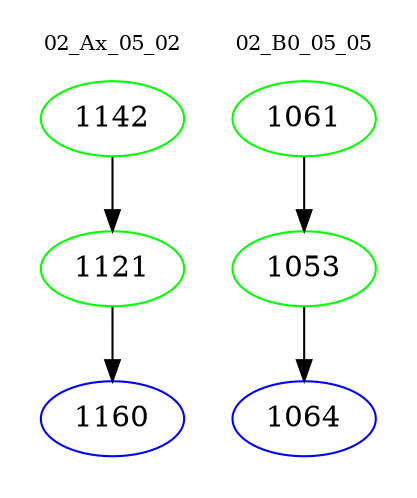 digraph{
subgraph cluster_0 {
color = white
label = "02_Ax_05_02";
fontsize=10;
T0_1142 [label="1142", color="green"]
T0_1142 -> T0_1121 [color="black"]
T0_1121 [label="1121", color="green"]
T0_1121 -> T0_1160 [color="black"]
T0_1160 [label="1160", color="blue"]
}
subgraph cluster_1 {
color = white
label = "02_B0_05_05";
fontsize=10;
T1_1061 [label="1061", color="green"]
T1_1061 -> T1_1053 [color="black"]
T1_1053 [label="1053", color="green"]
T1_1053 -> T1_1064 [color="black"]
T1_1064 [label="1064", color="blue"]
}
}
